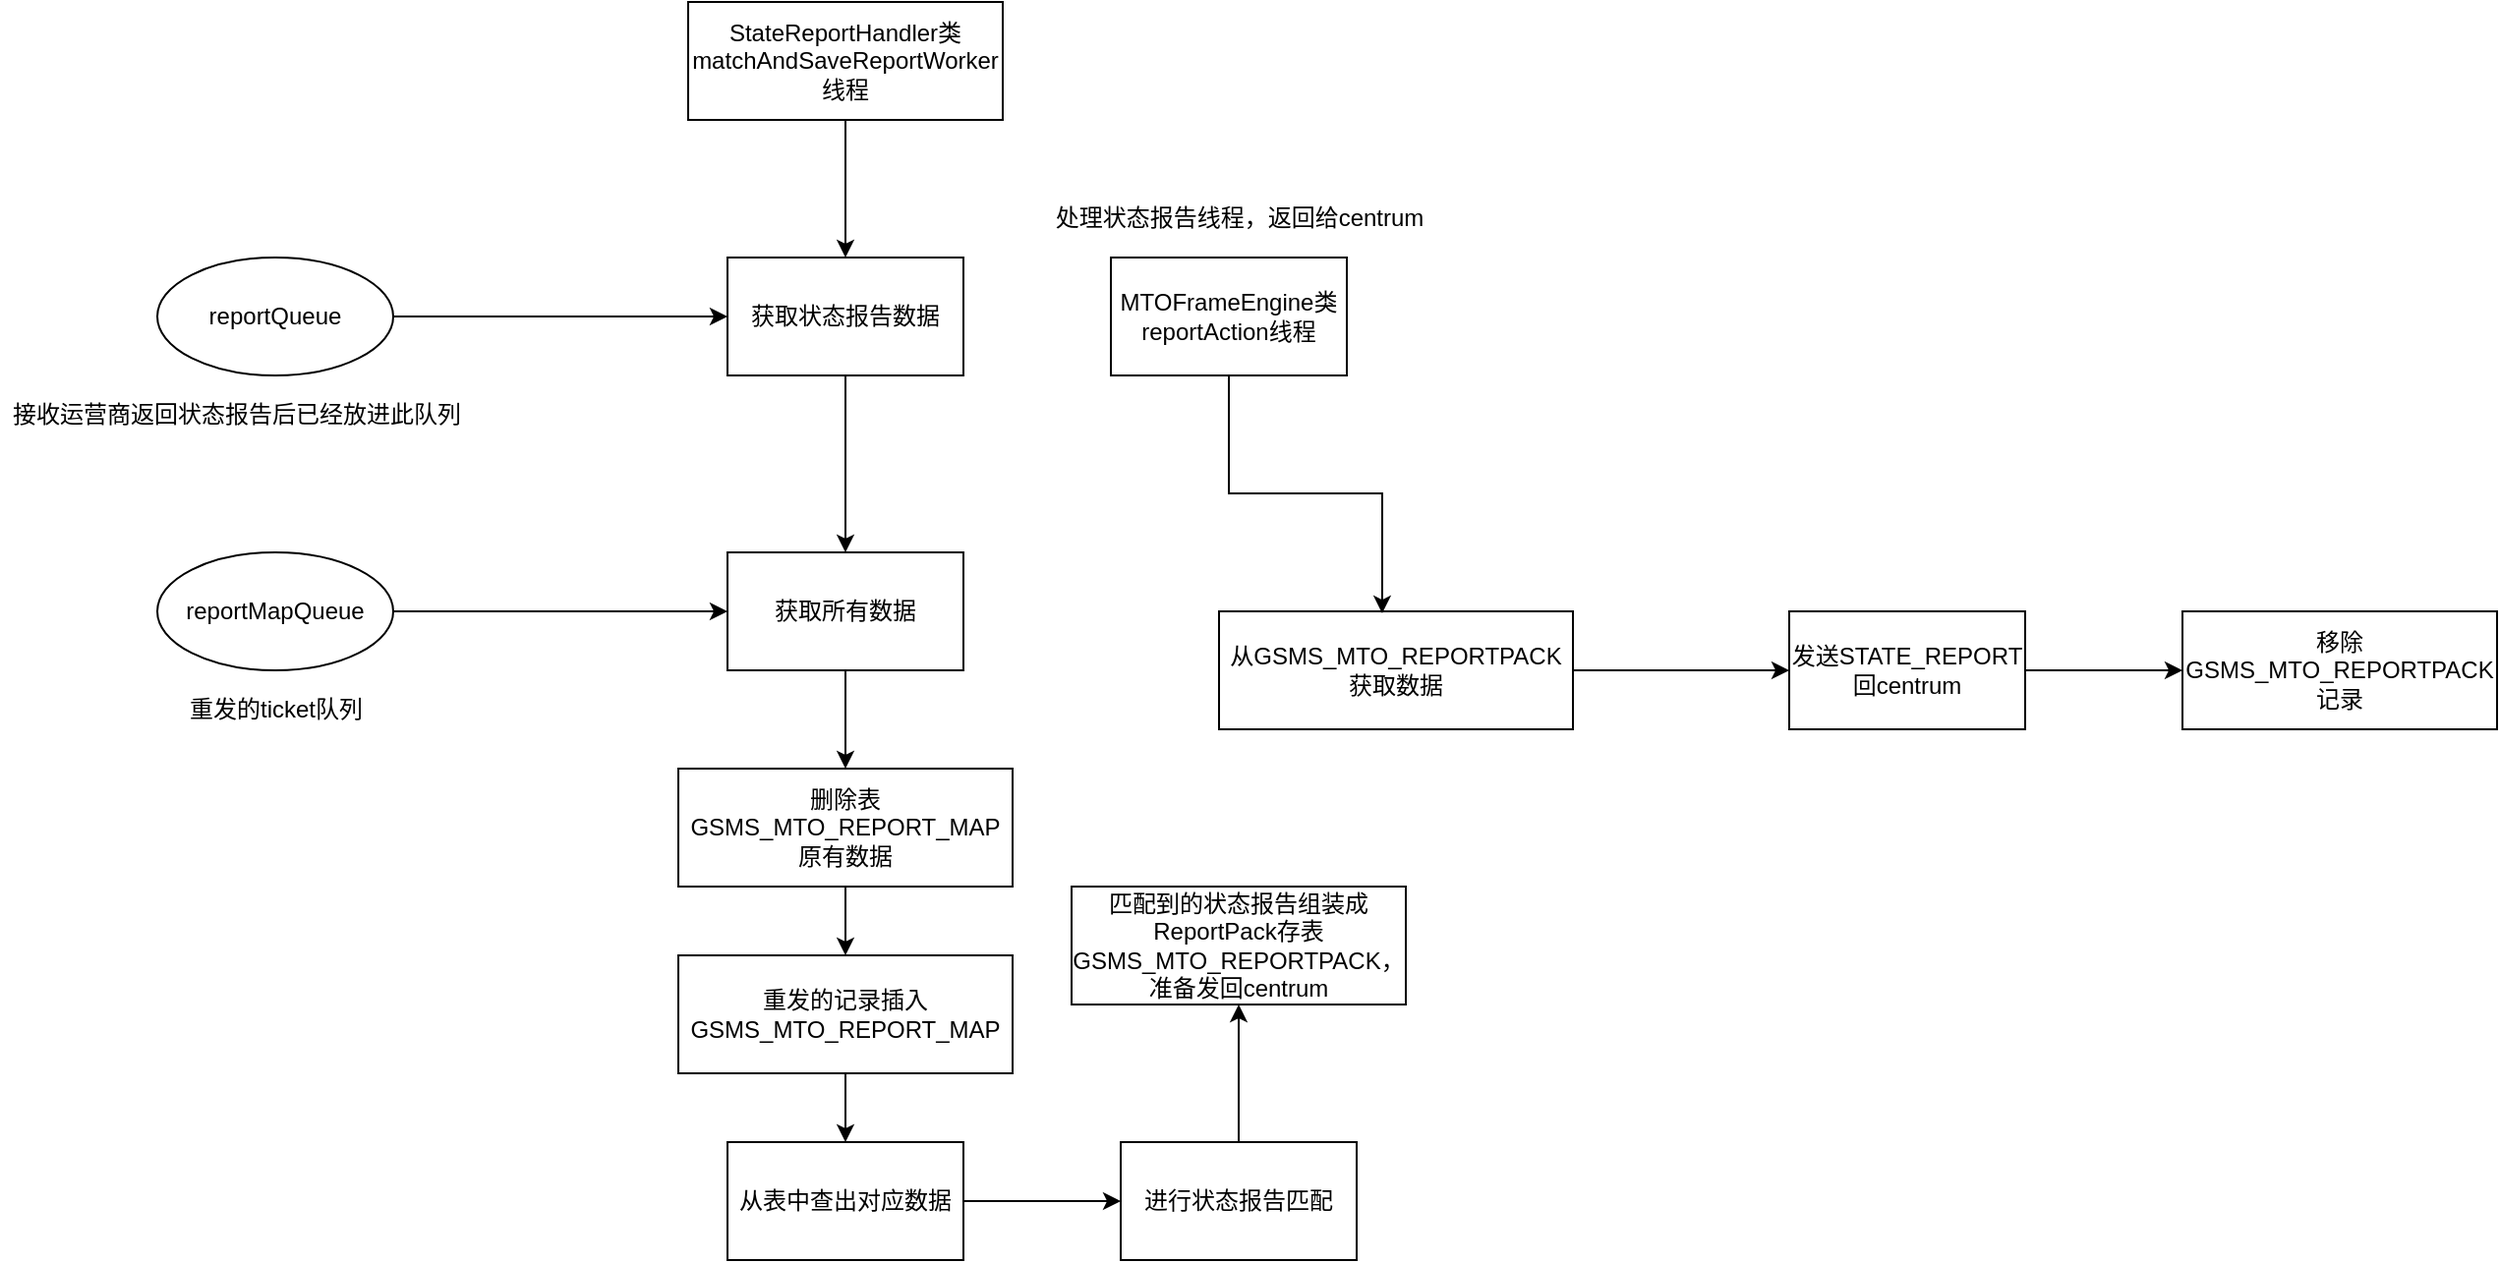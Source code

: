 <mxfile version="16.4.11" type="github">
  <diagram id="dBjp_e9Jw43d5m4LPmqn" name="第 1 页">
    <mxGraphModel dx="2249" dy="762" grid="1" gridSize="10" guides="1" tooltips="1" connect="1" arrows="1" fold="1" page="1" pageScale="1" pageWidth="827" pageHeight="1169" math="0" shadow="0">
      <root>
        <mxCell id="0" />
        <mxCell id="1" parent="0" />
        <mxCell id="B2-jpr9fRAu7MDFsacZ6-7" value="" style="edgeStyle=orthogonalEdgeStyle;rounded=0;orthogonalLoop=1;jettySize=auto;html=1;entryX=0;entryY=0.5;entryDx=0;entryDy=0;" edge="1" parent="1" source="B2-jpr9fRAu7MDFsacZ6-1" target="B2-jpr9fRAu7MDFsacZ6-4">
          <mxGeometry relative="1" as="geometry">
            <mxPoint x="260" y="200" as="targetPoint" />
          </mxGeometry>
        </mxCell>
        <mxCell id="B2-jpr9fRAu7MDFsacZ6-1" value="reportQueue" style="ellipse;whiteSpace=wrap;html=1;" vertex="1" parent="1">
          <mxGeometry x="40" y="170" width="120" height="60" as="geometry" />
        </mxCell>
        <mxCell id="B2-jpr9fRAu7MDFsacZ6-2" value="接收运营商返回状态报告后已经放进此队列" style="text;html=1;align=center;verticalAlign=middle;resizable=0;points=[];autosize=1;strokeColor=none;fillColor=none;" vertex="1" parent="1">
          <mxGeometry x="-40" y="240" width="240" height="20" as="geometry" />
        </mxCell>
        <mxCell id="B2-jpr9fRAu7MDFsacZ6-5" value="" style="edgeStyle=orthogonalEdgeStyle;rounded=0;orthogonalLoop=1;jettySize=auto;html=1;" edge="1" parent="1" source="B2-jpr9fRAu7MDFsacZ6-3" target="B2-jpr9fRAu7MDFsacZ6-4">
          <mxGeometry relative="1" as="geometry" />
        </mxCell>
        <mxCell id="B2-jpr9fRAu7MDFsacZ6-3" value="StateReportHandler类matchAndSaveReportWorker线程" style="whiteSpace=wrap;html=1;" vertex="1" parent="1">
          <mxGeometry x="310" y="40" width="160" height="60" as="geometry" />
        </mxCell>
        <mxCell id="B2-jpr9fRAu7MDFsacZ6-11" style="edgeStyle=orthogonalEdgeStyle;rounded=0;orthogonalLoop=1;jettySize=auto;html=1;" edge="1" parent="1" source="B2-jpr9fRAu7MDFsacZ6-4" target="B2-jpr9fRAu7MDFsacZ6-9">
          <mxGeometry relative="1" as="geometry" />
        </mxCell>
        <mxCell id="B2-jpr9fRAu7MDFsacZ6-4" value="获取状态报告数据" style="whiteSpace=wrap;html=1;" vertex="1" parent="1">
          <mxGeometry x="330" y="170" width="120" height="60" as="geometry" />
        </mxCell>
        <mxCell id="B2-jpr9fRAu7MDFsacZ6-10" value="" style="edgeStyle=orthogonalEdgeStyle;rounded=0;orthogonalLoop=1;jettySize=auto;html=1;" edge="1" parent="1" source="B2-jpr9fRAu7MDFsacZ6-8" target="B2-jpr9fRAu7MDFsacZ6-9">
          <mxGeometry relative="1" as="geometry" />
        </mxCell>
        <mxCell id="B2-jpr9fRAu7MDFsacZ6-8" value="reportMapQueue" style="ellipse;whiteSpace=wrap;html=1;" vertex="1" parent="1">
          <mxGeometry x="40" y="320" width="120" height="60" as="geometry" />
        </mxCell>
        <mxCell id="B2-jpr9fRAu7MDFsacZ6-14" value="" style="edgeStyle=orthogonalEdgeStyle;rounded=0;orthogonalLoop=1;jettySize=auto;html=1;" edge="1" parent="1" source="B2-jpr9fRAu7MDFsacZ6-9" target="B2-jpr9fRAu7MDFsacZ6-13">
          <mxGeometry relative="1" as="geometry" />
        </mxCell>
        <mxCell id="B2-jpr9fRAu7MDFsacZ6-9" value="获取所有数据" style="whiteSpace=wrap;html=1;" vertex="1" parent="1">
          <mxGeometry x="330" y="320" width="120" height="60" as="geometry" />
        </mxCell>
        <mxCell id="B2-jpr9fRAu7MDFsacZ6-12" value="重发的ticket队列" style="text;html=1;align=center;verticalAlign=middle;resizable=0;points=[];autosize=1;strokeColor=none;fillColor=none;" vertex="1" parent="1">
          <mxGeometry x="50" y="390" width="100" height="20" as="geometry" />
        </mxCell>
        <mxCell id="B2-jpr9fRAu7MDFsacZ6-16" value="" style="edgeStyle=orthogonalEdgeStyle;rounded=0;orthogonalLoop=1;jettySize=auto;html=1;" edge="1" parent="1" source="B2-jpr9fRAu7MDFsacZ6-13" target="B2-jpr9fRAu7MDFsacZ6-15">
          <mxGeometry relative="1" as="geometry" />
        </mxCell>
        <mxCell id="B2-jpr9fRAu7MDFsacZ6-13" value="删除表GSMS_MTO_REPORT_MAP原有数据" style="whiteSpace=wrap;html=1;" vertex="1" parent="1">
          <mxGeometry x="305" y="430" width="170" height="60" as="geometry" />
        </mxCell>
        <mxCell id="B2-jpr9fRAu7MDFsacZ6-18" value="" style="edgeStyle=orthogonalEdgeStyle;rounded=0;orthogonalLoop=1;jettySize=auto;html=1;" edge="1" parent="1" source="B2-jpr9fRAu7MDFsacZ6-15" target="B2-jpr9fRAu7MDFsacZ6-17">
          <mxGeometry relative="1" as="geometry" />
        </mxCell>
        <mxCell id="B2-jpr9fRAu7MDFsacZ6-15" value="重发的记录插入GSMS_MTO_REPORT_MAP" style="whiteSpace=wrap;html=1;" vertex="1" parent="1">
          <mxGeometry x="305" y="525" width="170" height="60" as="geometry" />
        </mxCell>
        <mxCell id="B2-jpr9fRAu7MDFsacZ6-20" value="" style="edgeStyle=orthogonalEdgeStyle;rounded=0;orthogonalLoop=1;jettySize=auto;html=1;" edge="1" parent="1" source="B2-jpr9fRAu7MDFsacZ6-17" target="B2-jpr9fRAu7MDFsacZ6-19">
          <mxGeometry relative="1" as="geometry" />
        </mxCell>
        <mxCell id="B2-jpr9fRAu7MDFsacZ6-17" value="从表中查出对应数据" style="whiteSpace=wrap;html=1;" vertex="1" parent="1">
          <mxGeometry x="330" y="620" width="120" height="60" as="geometry" />
        </mxCell>
        <mxCell id="B2-jpr9fRAu7MDFsacZ6-22" value="" style="edgeStyle=orthogonalEdgeStyle;rounded=0;orthogonalLoop=1;jettySize=auto;html=1;" edge="1" parent="1" source="B2-jpr9fRAu7MDFsacZ6-19" target="B2-jpr9fRAu7MDFsacZ6-21">
          <mxGeometry relative="1" as="geometry" />
        </mxCell>
        <mxCell id="B2-jpr9fRAu7MDFsacZ6-19" value="进行状态报告匹配" style="whiteSpace=wrap;html=1;" vertex="1" parent="1">
          <mxGeometry x="530" y="620" width="120" height="60" as="geometry" />
        </mxCell>
        <mxCell id="B2-jpr9fRAu7MDFsacZ6-21" value="匹配到的状态报告组装成ReportPack存表GSMS_MTO_REPORTPACK，准备发回centrum" style="whiteSpace=wrap;html=1;" vertex="1" parent="1">
          <mxGeometry x="505" y="490" width="170" height="60" as="geometry" />
        </mxCell>
        <mxCell id="B2-jpr9fRAu7MDFsacZ6-29" value="" style="edgeStyle=orthogonalEdgeStyle;rounded=0;orthogonalLoop=1;jettySize=auto;html=1;" edge="1" parent="1" source="B2-jpr9fRAu7MDFsacZ6-23" target="B2-jpr9fRAu7MDFsacZ6-28">
          <mxGeometry relative="1" as="geometry" />
        </mxCell>
        <mxCell id="B2-jpr9fRAu7MDFsacZ6-23" value="从GSMS_MTO_REPORTPACK获取数据" style="whiteSpace=wrap;html=1;" vertex="1" parent="1">
          <mxGeometry x="580" y="350" width="180" height="60" as="geometry" />
        </mxCell>
        <mxCell id="B2-jpr9fRAu7MDFsacZ6-27" style="edgeStyle=orthogonalEdgeStyle;rounded=0;orthogonalLoop=1;jettySize=auto;html=1;entryX=0.461;entryY=0.017;entryDx=0;entryDy=0;entryPerimeter=0;" edge="1" parent="1" source="B2-jpr9fRAu7MDFsacZ6-25" target="B2-jpr9fRAu7MDFsacZ6-23">
          <mxGeometry relative="1" as="geometry" />
        </mxCell>
        <mxCell id="B2-jpr9fRAu7MDFsacZ6-25" value="MTOFrameEngine类reportAction线程" style="whiteSpace=wrap;html=1;" vertex="1" parent="1">
          <mxGeometry x="525" y="170" width="120" height="60" as="geometry" />
        </mxCell>
        <mxCell id="B2-jpr9fRAu7MDFsacZ6-26" value="处理状态报告线程，返回给centrum" style="text;html=1;align=center;verticalAlign=middle;resizable=0;points=[];autosize=1;strokeColor=none;fillColor=none;" vertex="1" parent="1">
          <mxGeometry x="490" y="140" width="200" height="20" as="geometry" />
        </mxCell>
        <mxCell id="B2-jpr9fRAu7MDFsacZ6-31" value="" style="edgeStyle=orthogonalEdgeStyle;rounded=0;orthogonalLoop=1;jettySize=auto;html=1;" edge="1" parent="1" source="B2-jpr9fRAu7MDFsacZ6-28" target="B2-jpr9fRAu7MDFsacZ6-30">
          <mxGeometry relative="1" as="geometry" />
        </mxCell>
        <mxCell id="B2-jpr9fRAu7MDFsacZ6-28" value="发送STATE_REPORT回centrum" style="whiteSpace=wrap;html=1;" vertex="1" parent="1">
          <mxGeometry x="870" y="350" width="120" height="60" as="geometry" />
        </mxCell>
        <mxCell id="B2-jpr9fRAu7MDFsacZ6-30" value="移除GSMS_MTO_REPORTPACK记录" style="whiteSpace=wrap;html=1;" vertex="1" parent="1">
          <mxGeometry x="1070" y="350" width="160" height="60" as="geometry" />
        </mxCell>
      </root>
    </mxGraphModel>
  </diagram>
</mxfile>
